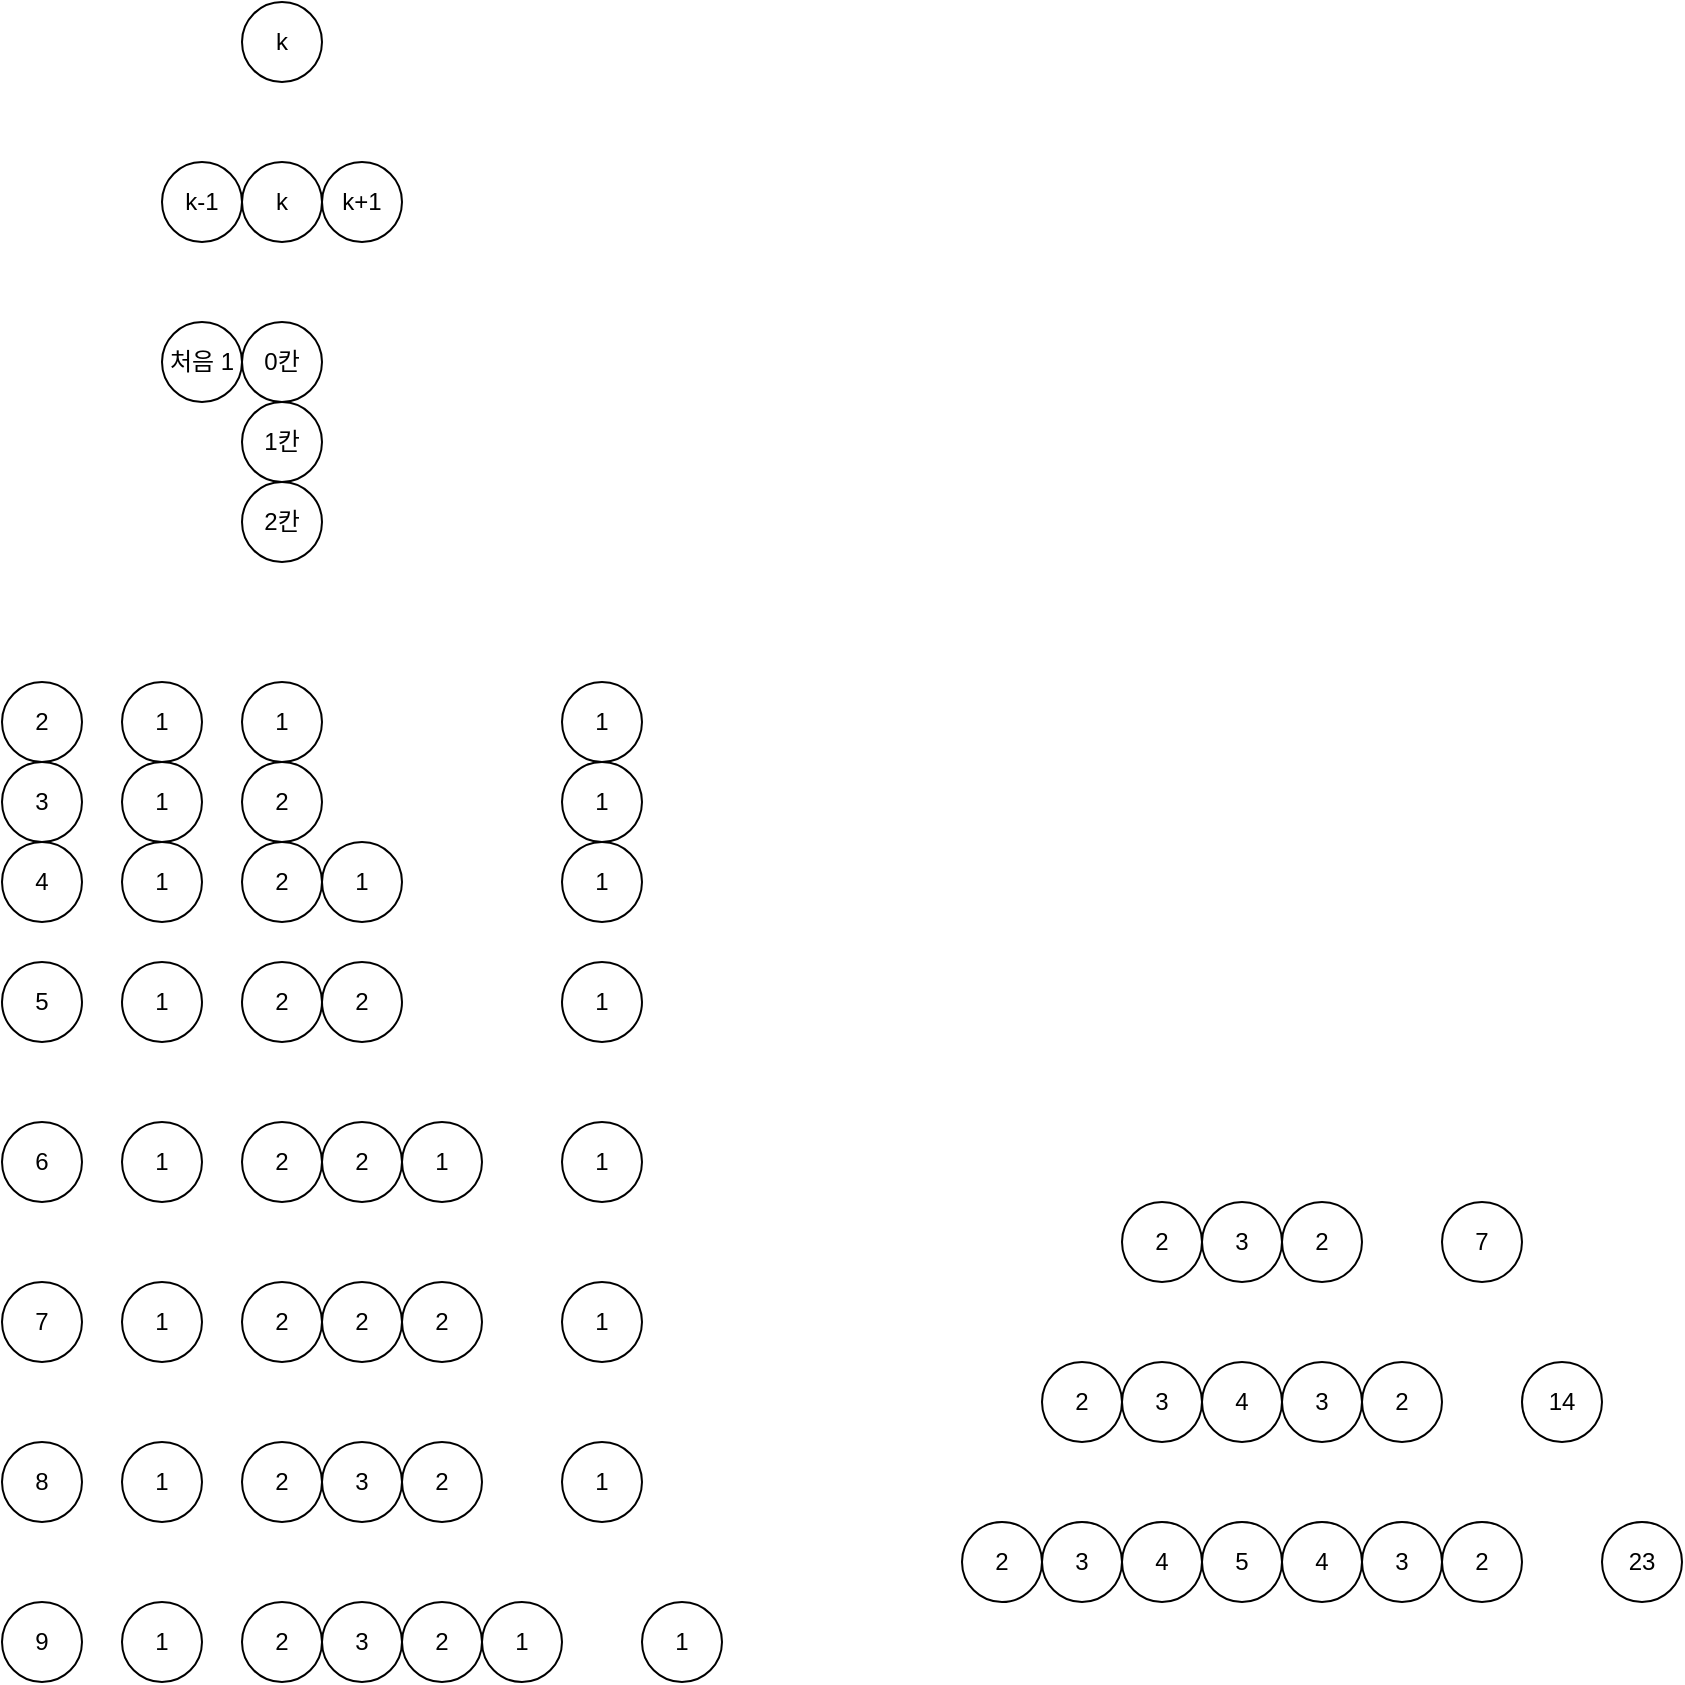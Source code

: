 <mxfile version="14.9.6" type="device"><diagram id="Lnnrkz2KwO9M84OSriLQ" name="페이지-1"><mxGraphModel dx="621" dy="461" grid="1" gridSize="10" guides="1" tooltips="1" connect="1" arrows="1" fold="1" page="1" pageScale="1" pageWidth="10000" pageHeight="10000" math="0" shadow="0"><root><mxCell id="0"/><mxCell id="1" parent="0"/><mxCell id="bGY3xhqYxHeEPsFAmEZw-2" value="k" style="ellipse;whiteSpace=wrap;html=1;aspect=fixed;" vertex="1" parent="1"><mxGeometry x="480" y="320" width="40" height="40" as="geometry"/></mxCell><mxCell id="bGY3xhqYxHeEPsFAmEZw-3" value="k-1" style="ellipse;whiteSpace=wrap;html=1;aspect=fixed;" vertex="1" parent="1"><mxGeometry x="440" y="400" width="40" height="40" as="geometry"/></mxCell><mxCell id="bGY3xhqYxHeEPsFAmEZw-4" value="k" style="ellipse;whiteSpace=wrap;html=1;aspect=fixed;" vertex="1" parent="1"><mxGeometry x="480" y="400" width="40" height="40" as="geometry"/></mxCell><mxCell id="bGY3xhqYxHeEPsFAmEZw-5" value="k+1" style="ellipse;whiteSpace=wrap;html=1;aspect=fixed;" vertex="1" parent="1"><mxGeometry x="520" y="400" width="40" height="40" as="geometry"/></mxCell><mxCell id="bGY3xhqYxHeEPsFAmEZw-6" value="처음 1" style="ellipse;whiteSpace=wrap;html=1;aspect=fixed;" vertex="1" parent="1"><mxGeometry x="440" y="480" width="40" height="40" as="geometry"/></mxCell><mxCell id="bGY3xhqYxHeEPsFAmEZw-8" value="0칸" style="ellipse;whiteSpace=wrap;html=1;aspect=fixed;" vertex="1" parent="1"><mxGeometry x="480" y="480" width="40" height="40" as="geometry"/></mxCell><mxCell id="bGY3xhqYxHeEPsFAmEZw-9" value="1칸" style="ellipse;whiteSpace=wrap;html=1;aspect=fixed;" vertex="1" parent="1"><mxGeometry x="480" y="520" width="40" height="40" as="geometry"/></mxCell><mxCell id="bGY3xhqYxHeEPsFAmEZw-10" value="2칸" style="ellipse;whiteSpace=wrap;html=1;aspect=fixed;" vertex="1" parent="1"><mxGeometry x="480" y="560" width="40" height="40" as="geometry"/></mxCell><mxCell id="bGY3xhqYxHeEPsFAmEZw-11" value="2" style="ellipse;whiteSpace=wrap;html=1;aspect=fixed;" vertex="1" parent="1"><mxGeometry x="360" y="660" width="40" height="40" as="geometry"/></mxCell><mxCell id="bGY3xhqYxHeEPsFAmEZw-12" value="1" style="ellipse;whiteSpace=wrap;html=1;aspect=fixed;" vertex="1" parent="1"><mxGeometry x="420" y="660" width="40" height="40" as="geometry"/></mxCell><mxCell id="bGY3xhqYxHeEPsFAmEZw-13" value="1" style="ellipse;whiteSpace=wrap;html=1;aspect=fixed;" vertex="1" parent="1"><mxGeometry x="640" y="660" width="40" height="40" as="geometry"/></mxCell><mxCell id="bGY3xhqYxHeEPsFAmEZw-14" value="3" style="ellipse;whiteSpace=wrap;html=1;aspect=fixed;" vertex="1" parent="1"><mxGeometry x="360" y="700" width="40" height="40" as="geometry"/></mxCell><mxCell id="bGY3xhqYxHeEPsFAmEZw-15" value="1" style="ellipse;whiteSpace=wrap;html=1;aspect=fixed;" vertex="1" parent="1"><mxGeometry x="420" y="700" width="40" height="40" as="geometry"/></mxCell><mxCell id="bGY3xhqYxHeEPsFAmEZw-16" value="1" style="ellipse;whiteSpace=wrap;html=1;aspect=fixed;" vertex="1" parent="1"><mxGeometry x="640" y="700" width="40" height="40" as="geometry"/></mxCell><mxCell id="bGY3xhqYxHeEPsFAmEZw-17" value="4" style="ellipse;whiteSpace=wrap;html=1;aspect=fixed;" vertex="1" parent="1"><mxGeometry x="360" y="740" width="40" height="40" as="geometry"/></mxCell><mxCell id="bGY3xhqYxHeEPsFAmEZw-18" value="1" style="ellipse;whiteSpace=wrap;html=1;aspect=fixed;" vertex="1" parent="1"><mxGeometry x="420" y="740" width="40" height="40" as="geometry"/></mxCell><mxCell id="bGY3xhqYxHeEPsFAmEZw-19" value="1" style="ellipse;whiteSpace=wrap;html=1;aspect=fixed;" vertex="1" parent="1"><mxGeometry x="640" y="740" width="40" height="40" as="geometry"/></mxCell><mxCell id="bGY3xhqYxHeEPsFAmEZw-20" value="1" style="ellipse;whiteSpace=wrap;html=1;aspect=fixed;" vertex="1" parent="1"><mxGeometry x="480" y="660" width="40" height="40" as="geometry"/></mxCell><mxCell id="bGY3xhqYxHeEPsFAmEZw-21" value="2" style="ellipse;whiteSpace=wrap;html=1;aspect=fixed;" vertex="1" parent="1"><mxGeometry x="480" y="700" width="40" height="40" as="geometry"/></mxCell><mxCell id="bGY3xhqYxHeEPsFAmEZw-22" value="2" style="ellipse;whiteSpace=wrap;html=1;aspect=fixed;" vertex="1" parent="1"><mxGeometry x="480" y="740" width="40" height="40" as="geometry"/></mxCell><mxCell id="bGY3xhqYxHeEPsFAmEZw-23" value="1" style="ellipse;whiteSpace=wrap;html=1;aspect=fixed;" vertex="1" parent="1"><mxGeometry x="520" y="740" width="40" height="40" as="geometry"/></mxCell><mxCell id="bGY3xhqYxHeEPsFAmEZw-24" value="5" style="ellipse;whiteSpace=wrap;html=1;aspect=fixed;" vertex="1" parent="1"><mxGeometry x="360" y="800" width="40" height="40" as="geometry"/></mxCell><mxCell id="bGY3xhqYxHeEPsFAmEZw-25" value="1" style="ellipse;whiteSpace=wrap;html=1;aspect=fixed;" vertex="1" parent="1"><mxGeometry x="420" y="800" width="40" height="40" as="geometry"/></mxCell><mxCell id="bGY3xhqYxHeEPsFAmEZw-26" value="2" style="ellipse;whiteSpace=wrap;html=1;aspect=fixed;" vertex="1" parent="1"><mxGeometry x="480" y="800" width="40" height="40" as="geometry"/></mxCell><mxCell id="bGY3xhqYxHeEPsFAmEZw-27" value="2" style="ellipse;whiteSpace=wrap;html=1;aspect=fixed;" vertex="1" parent="1"><mxGeometry x="520" y="800" width="40" height="40" as="geometry"/></mxCell><mxCell id="bGY3xhqYxHeEPsFAmEZw-28" value="1" style="ellipse;whiteSpace=wrap;html=1;aspect=fixed;" vertex="1" parent="1"><mxGeometry x="640" y="800" width="40" height="40" as="geometry"/></mxCell><mxCell id="bGY3xhqYxHeEPsFAmEZw-29" value="6" style="ellipse;whiteSpace=wrap;html=1;aspect=fixed;" vertex="1" parent="1"><mxGeometry x="360" y="880" width="40" height="40" as="geometry"/></mxCell><mxCell id="bGY3xhqYxHeEPsFAmEZw-30" value="1" style="ellipse;whiteSpace=wrap;html=1;aspect=fixed;" vertex="1" parent="1"><mxGeometry x="420" y="880" width="40" height="40" as="geometry"/></mxCell><mxCell id="bGY3xhqYxHeEPsFAmEZw-31" value="2" style="ellipse;whiteSpace=wrap;html=1;aspect=fixed;" vertex="1" parent="1"><mxGeometry x="480" y="880" width="40" height="40" as="geometry"/></mxCell><mxCell id="bGY3xhqYxHeEPsFAmEZw-32" value="2" style="ellipse;whiteSpace=wrap;html=1;aspect=fixed;" vertex="1" parent="1"><mxGeometry x="520" y="880" width="40" height="40" as="geometry"/></mxCell><mxCell id="bGY3xhqYxHeEPsFAmEZw-33" value="1" style="ellipse;whiteSpace=wrap;html=1;aspect=fixed;" vertex="1" parent="1"><mxGeometry x="640" y="880" width="40" height="40" as="geometry"/></mxCell><mxCell id="bGY3xhqYxHeEPsFAmEZw-34" value="7" style="ellipse;whiteSpace=wrap;html=1;aspect=fixed;" vertex="1" parent="1"><mxGeometry x="360" y="960" width="40" height="40" as="geometry"/></mxCell><mxCell id="bGY3xhqYxHeEPsFAmEZw-35" value="1" style="ellipse;whiteSpace=wrap;html=1;aspect=fixed;" vertex="1" parent="1"><mxGeometry x="420" y="960" width="40" height="40" as="geometry"/></mxCell><mxCell id="bGY3xhqYxHeEPsFAmEZw-36" value="2" style="ellipse;whiteSpace=wrap;html=1;aspect=fixed;" vertex="1" parent="1"><mxGeometry x="520" y="960" width="40" height="40" as="geometry"/></mxCell><mxCell id="bGY3xhqYxHeEPsFAmEZw-37" value="2" style="ellipse;whiteSpace=wrap;html=1;aspect=fixed;" vertex="1" parent="1"><mxGeometry x="560" y="960" width="40" height="40" as="geometry"/></mxCell><mxCell id="bGY3xhqYxHeEPsFAmEZw-38" value="1" style="ellipse;whiteSpace=wrap;html=1;aspect=fixed;" vertex="1" parent="1"><mxGeometry x="640" y="960" width="40" height="40" as="geometry"/></mxCell><mxCell id="bGY3xhqYxHeEPsFAmEZw-39" value="2" style="ellipse;whiteSpace=wrap;html=1;aspect=fixed;" vertex="1" parent="1"><mxGeometry x="480" y="960" width="40" height="40" as="geometry"/></mxCell><mxCell id="bGY3xhqYxHeEPsFAmEZw-40" value="8" style="ellipse;whiteSpace=wrap;html=1;aspect=fixed;" vertex="1" parent="1"><mxGeometry x="360" y="1040" width="40" height="40" as="geometry"/></mxCell><mxCell id="bGY3xhqYxHeEPsFAmEZw-41" value="1" style="ellipse;whiteSpace=wrap;html=1;aspect=fixed;" vertex="1" parent="1"><mxGeometry x="420" y="1040" width="40" height="40" as="geometry"/></mxCell><mxCell id="bGY3xhqYxHeEPsFAmEZw-42" value="3" style="ellipse;whiteSpace=wrap;html=1;aspect=fixed;" vertex="1" parent="1"><mxGeometry x="520" y="1040" width="40" height="40" as="geometry"/></mxCell><mxCell id="bGY3xhqYxHeEPsFAmEZw-43" value="2" style="ellipse;whiteSpace=wrap;html=1;aspect=fixed;" vertex="1" parent="1"><mxGeometry x="560" y="1040" width="40" height="40" as="geometry"/></mxCell><mxCell id="bGY3xhqYxHeEPsFAmEZw-44" value="1" style="ellipse;whiteSpace=wrap;html=1;aspect=fixed;" vertex="1" parent="1"><mxGeometry x="640" y="1040" width="40" height="40" as="geometry"/></mxCell><mxCell id="bGY3xhqYxHeEPsFAmEZw-45" value="2" style="ellipse;whiteSpace=wrap;html=1;aspect=fixed;" vertex="1" parent="1"><mxGeometry x="480" y="1040" width="40" height="40" as="geometry"/></mxCell><mxCell id="bGY3xhqYxHeEPsFAmEZw-46" value="9" style="ellipse;whiteSpace=wrap;html=1;aspect=fixed;" vertex="1" parent="1"><mxGeometry x="360" y="1120" width="40" height="40" as="geometry"/></mxCell><mxCell id="bGY3xhqYxHeEPsFAmEZw-47" value="1" style="ellipse;whiteSpace=wrap;html=1;aspect=fixed;" vertex="1" parent="1"><mxGeometry x="420" y="1120" width="40" height="40" as="geometry"/></mxCell><mxCell id="bGY3xhqYxHeEPsFAmEZw-48" value="3" style="ellipse;whiteSpace=wrap;html=1;aspect=fixed;" vertex="1" parent="1"><mxGeometry x="520" y="1120" width="40" height="40" as="geometry"/></mxCell><mxCell id="bGY3xhqYxHeEPsFAmEZw-49" value="2" style="ellipse;whiteSpace=wrap;html=1;aspect=fixed;" vertex="1" parent="1"><mxGeometry x="560" y="1120" width="40" height="40" as="geometry"/></mxCell><mxCell id="bGY3xhqYxHeEPsFAmEZw-50" value="1" style="ellipse;whiteSpace=wrap;html=1;aspect=fixed;" vertex="1" parent="1"><mxGeometry x="680" y="1120" width="40" height="40" as="geometry"/></mxCell><mxCell id="bGY3xhqYxHeEPsFAmEZw-51" value="2" style="ellipse;whiteSpace=wrap;html=1;aspect=fixed;" vertex="1" parent="1"><mxGeometry x="480" y="1120" width="40" height="40" as="geometry"/></mxCell><mxCell id="bGY3xhqYxHeEPsFAmEZw-52" value="1" style="ellipse;whiteSpace=wrap;html=1;aspect=fixed;" vertex="1" parent="1"><mxGeometry x="560" y="880" width="40" height="40" as="geometry"/></mxCell><mxCell id="bGY3xhqYxHeEPsFAmEZw-53" value="1" style="ellipse;whiteSpace=wrap;html=1;aspect=fixed;" vertex="1" parent="1"><mxGeometry x="600" y="1120" width="40" height="40" as="geometry"/></mxCell><mxCell id="bGY3xhqYxHeEPsFAmEZw-54" value="3" style="ellipse;whiteSpace=wrap;html=1;aspect=fixed;" vertex="1" parent="1"><mxGeometry x="960" y="920" width="40" height="40" as="geometry"/></mxCell><mxCell id="bGY3xhqYxHeEPsFAmEZw-55" value="2" style="ellipse;whiteSpace=wrap;html=1;aspect=fixed;" vertex="1" parent="1"><mxGeometry x="920" y="920" width="40" height="40" as="geometry"/></mxCell><mxCell id="bGY3xhqYxHeEPsFAmEZw-56" value="2" style="ellipse;whiteSpace=wrap;html=1;aspect=fixed;" vertex="1" parent="1"><mxGeometry x="1000" y="920" width="40" height="40" as="geometry"/></mxCell><mxCell id="bGY3xhqYxHeEPsFAmEZw-58" value="7" style="ellipse;whiteSpace=wrap;html=1;aspect=fixed;" vertex="1" parent="1"><mxGeometry x="1080" y="920" width="40" height="40" as="geometry"/></mxCell><mxCell id="bGY3xhqYxHeEPsFAmEZw-59" value="4" style="ellipse;whiteSpace=wrap;html=1;aspect=fixed;" vertex="1" parent="1"><mxGeometry x="960" y="1000" width="40" height="40" as="geometry"/></mxCell><mxCell id="bGY3xhqYxHeEPsFAmEZw-60" value="3" style="ellipse;whiteSpace=wrap;html=1;aspect=fixed;" vertex="1" parent="1"><mxGeometry x="920" y="1000" width="40" height="40" as="geometry"/></mxCell><mxCell id="bGY3xhqYxHeEPsFAmEZw-61" value="3" style="ellipse;whiteSpace=wrap;html=1;aspect=fixed;" vertex="1" parent="1"><mxGeometry x="1000" y="1000" width="40" height="40" as="geometry"/></mxCell><mxCell id="bGY3xhqYxHeEPsFAmEZw-62" value="14" style="ellipse;whiteSpace=wrap;html=1;aspect=fixed;" vertex="1" parent="1"><mxGeometry x="1120" y="1000" width="40" height="40" as="geometry"/></mxCell><mxCell id="bGY3xhqYxHeEPsFAmEZw-63" value="2" style="ellipse;whiteSpace=wrap;html=1;aspect=fixed;" vertex="1" parent="1"><mxGeometry x="880" y="1000" width="40" height="40" as="geometry"/></mxCell><mxCell id="bGY3xhqYxHeEPsFAmEZw-64" value="2" style="ellipse;whiteSpace=wrap;html=1;aspect=fixed;" vertex="1" parent="1"><mxGeometry x="1040" y="1000" width="40" height="40" as="geometry"/></mxCell><mxCell id="bGY3xhqYxHeEPsFAmEZw-65" value="4" style="ellipse;whiteSpace=wrap;html=1;aspect=fixed;" vertex="1" parent="1"><mxGeometry x="920" y="1080" width="40" height="40" as="geometry"/></mxCell><mxCell id="bGY3xhqYxHeEPsFAmEZw-66" value="3" style="ellipse;whiteSpace=wrap;html=1;aspect=fixed;" vertex="1" parent="1"><mxGeometry x="880" y="1080" width="40" height="40" as="geometry"/></mxCell><mxCell id="bGY3xhqYxHeEPsFAmEZw-67" value="5" style="ellipse;whiteSpace=wrap;html=1;aspect=fixed;" vertex="1" parent="1"><mxGeometry x="960" y="1080" width="40" height="40" as="geometry"/></mxCell><mxCell id="bGY3xhqYxHeEPsFAmEZw-68" value="2" style="ellipse;whiteSpace=wrap;html=1;aspect=fixed;" vertex="1" parent="1"><mxGeometry x="840" y="1080" width="40" height="40" as="geometry"/></mxCell><mxCell id="bGY3xhqYxHeEPsFAmEZw-69" value="4" style="ellipse;whiteSpace=wrap;html=1;aspect=fixed;" vertex="1" parent="1"><mxGeometry x="1000" y="1080" width="40" height="40" as="geometry"/></mxCell><mxCell id="bGY3xhqYxHeEPsFAmEZw-70" value="2" style="ellipse;whiteSpace=wrap;html=1;aspect=fixed;" vertex="1" parent="1"><mxGeometry x="1080" y="1080" width="40" height="40" as="geometry"/></mxCell><mxCell id="bGY3xhqYxHeEPsFAmEZw-71" value="3" style="ellipse;whiteSpace=wrap;html=1;aspect=fixed;" vertex="1" parent="1"><mxGeometry x="1040" y="1080" width="40" height="40" as="geometry"/></mxCell><mxCell id="bGY3xhqYxHeEPsFAmEZw-72" value="23" style="ellipse;whiteSpace=wrap;html=1;aspect=fixed;" vertex="1" parent="1"><mxGeometry x="1160" y="1080" width="40" height="40" as="geometry"/></mxCell></root></mxGraphModel></diagram></mxfile>